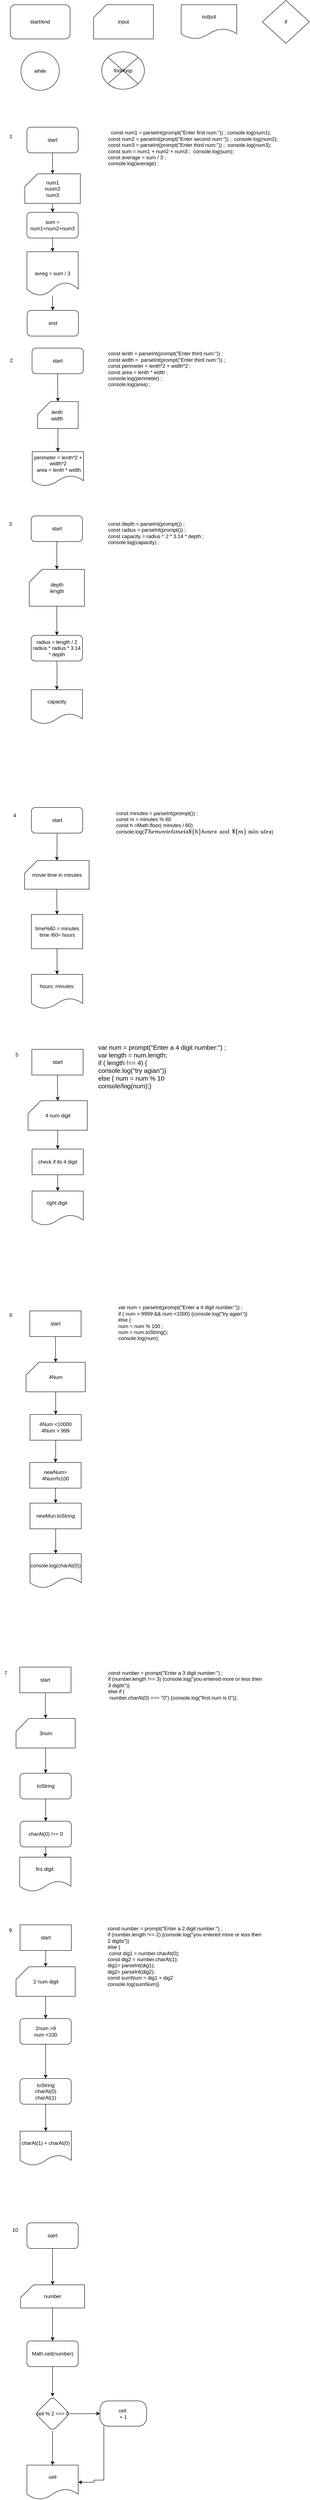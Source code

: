 <mxfile version="22.1.4" type="github">
  <diagram name="‫עמוד-1‬" id="b3e_gvgMo6vx1o-5YISL">
    <mxGraphModel dx="1674" dy="746" grid="0" gridSize="10" guides="1" tooltips="1" connect="1" arrows="1" fold="1" page="1" pageScale="1" pageWidth="827" pageHeight="1169" math="0" shadow="0">
      <root>
        <mxCell id="0" />
        <mxCell id="1" parent="0" />
        <mxCell id="d4xMJePIRtDY04kefQE2-1" value="start/end" style="rounded=1;whiteSpace=wrap;html=1;" parent="1" vertex="1">
          <mxGeometry x="40" y="40" width="140" height="80" as="geometry" />
        </mxCell>
        <mxCell id="d4xMJePIRtDY04kefQE2-2" value="input" style="shape=card;whiteSpace=wrap;html=1;" parent="1" vertex="1">
          <mxGeometry x="235" y="40" width="140" height="80" as="geometry" />
        </mxCell>
        <mxCell id="d4xMJePIRtDY04kefQE2-3" value="output" style="shape=document;whiteSpace=wrap;html=1;boundedLbl=1;" parent="1" vertex="1">
          <mxGeometry x="440" y="40" width="130" height="80" as="geometry" />
        </mxCell>
        <mxCell id="d4xMJePIRtDY04kefQE2-4" value="while" style="ellipse;whiteSpace=wrap;html=1;aspect=fixed;" parent="1" vertex="1">
          <mxGeometry x="65" y="150" width="90" height="90" as="geometry" />
        </mxCell>
        <mxCell id="d4xMJePIRtDY04kefQE2-5" value="foorloop&lt;br&gt;" style="shape=sumEllipse;perimeter=ellipsePerimeter;whiteSpace=wrap;html=1;backgroundOutline=1;" parent="1" vertex="1">
          <mxGeometry x="254" y="150" width="100" height="87.5" as="geometry" />
        </mxCell>
        <mxCell id="d4xMJePIRtDY04kefQE2-6" value="if" style="rhombus;whiteSpace=wrap;html=1;" parent="1" vertex="1">
          <mxGeometry x="630" y="30" width="110" height="100" as="geometry" />
        </mxCell>
        <mxCell id="d4xMJePIRtDY04kefQE2-9" value="" style="edgeStyle=orthogonalEdgeStyle;rounded=0;orthogonalLoop=1;jettySize=auto;html=1;" parent="1" source="d4xMJePIRtDY04kefQE2-7" target="d4xMJePIRtDY04kefQE2-8" edge="1">
          <mxGeometry relative="1" as="geometry" />
        </mxCell>
        <mxCell id="d4xMJePIRtDY04kefQE2-7" value="start" style="rounded=1;whiteSpace=wrap;html=1;" parent="1" vertex="1">
          <mxGeometry x="79" y="326" width="120" height="60" as="geometry" />
        </mxCell>
        <mxCell id="mhvfHkFhBf9Eb5KzKbxa-2" value="" style="edgeStyle=orthogonalEdgeStyle;rounded=0;orthogonalLoop=1;jettySize=auto;html=1;" parent="1" source="d4xMJePIRtDY04kefQE2-8" target="mhvfHkFhBf9Eb5KzKbxa-1" edge="1">
          <mxGeometry relative="1" as="geometry" />
        </mxCell>
        <mxCell id="d4xMJePIRtDY04kefQE2-8" value="num1&lt;br&gt;nuum2&lt;br&gt;num3" style="shape=card;whiteSpace=wrap;html=1;" parent="1" vertex="1">
          <mxGeometry x="74" y="435" width="130" height="69" as="geometry" />
        </mxCell>
        <mxCell id="d4xMJePIRtDY04kefQE2-13" value="" style="edgeStyle=orthogonalEdgeStyle;rounded=0;orthogonalLoop=1;jettySize=auto;html=1;" parent="1" source="d4xMJePIRtDY04kefQE2-10" target="d4xMJePIRtDY04kefQE2-12" edge="1">
          <mxGeometry relative="1" as="geometry" />
        </mxCell>
        <mxCell id="d4xMJePIRtDY04kefQE2-10" value="&lt;br&gt;&lt;br&gt;avreg = sum / 3" style="shape=document;whiteSpace=wrap;html=1;boundedLbl=1;" parent="1" vertex="1">
          <mxGeometry x="79" y="617" width="120" height="102.5" as="geometry" />
        </mxCell>
        <mxCell id="d4xMJePIRtDY04kefQE2-12" value="end" style="rounded=1;whiteSpace=wrap;html=1;" parent="1" vertex="1">
          <mxGeometry x="79.5" y="754" width="120" height="60" as="geometry" />
        </mxCell>
        <mxCell id="d4xMJePIRtDY04kefQE2-15" value="&lt;div&gt;&amp;nbsp; const num1 = parseInt(prompt(&quot;Enter first num:&quot;)) ; console.log(num1);&lt;/div&gt;&lt;div&gt;const num2 = parseInt(prompt(&quot;Enter second num:&quot;)) ;&amp;nbsp; console.log(num2);&lt;/div&gt;&lt;div&gt;const num3 = parseInt(prompt(&quot;Enter third num:&quot;)) ;&amp;nbsp; console.log(num3);&lt;/div&gt;&lt;div style=&quot;&quot;&gt;const sum = num1 + num2 + num3 ;&amp;nbsp; console.log(sum);&lt;/div&gt;&lt;div&gt;const average = sum / 3 ;&amp;nbsp;&lt;/div&gt;&lt;div&gt;console.log(average) ;&lt;/div&gt;" style="text;html=1;align=left;verticalAlign=middle;resizable=0;points=[];autosize=1;strokeColor=none;fillColor=none;" parent="1" vertex="1">
          <mxGeometry x="267" y="326" width="415" height="98" as="geometry" />
        </mxCell>
        <mxCell id="d4xMJePIRtDY04kefQE2-20" value="" style="edgeStyle=orthogonalEdgeStyle;rounded=0;orthogonalLoop=1;jettySize=auto;html=1;" parent="1" source="d4xMJePIRtDY04kefQE2-16" target="d4xMJePIRtDY04kefQE2-19" edge="1">
          <mxGeometry relative="1" as="geometry" />
        </mxCell>
        <mxCell id="d4xMJePIRtDY04kefQE2-16" value="start" style="rounded=1;whiteSpace=wrap;html=1;" parent="1" vertex="1">
          <mxGeometry x="91" y="842" width="120" height="60" as="geometry" />
        </mxCell>
        <mxCell id="d4xMJePIRtDY04kefQE2-22" value="" style="edgeStyle=orthogonalEdgeStyle;rounded=0;orthogonalLoop=1;jettySize=auto;html=1;" parent="1" source="d4xMJePIRtDY04kefQE2-19" target="d4xMJePIRtDY04kefQE2-21" edge="1">
          <mxGeometry relative="1" as="geometry" />
        </mxCell>
        <mxCell id="d4xMJePIRtDY04kefQE2-19" value="lenth&amp;nbsp;&lt;br&gt;width&amp;nbsp;&lt;br&gt;" style="shape=card;whiteSpace=wrap;html=1;" parent="1" vertex="1">
          <mxGeometry x="104" y="967" width="95" height="63" as="geometry" />
        </mxCell>
        <mxCell id="d4xMJePIRtDY04kefQE2-21" value="perimeter = lenth*2 + width*2&lt;br&gt;&amp;nbsp;area = lenth * width" style="shape=document;whiteSpace=wrap;html=1;boundedLbl=1;" parent="1" vertex="1">
          <mxGeometry x="91.5" y="1084" width="120" height="80" as="geometry" />
        </mxCell>
        <mxCell id="d4xMJePIRtDY04kefQE2-23" value="const lenth =&amp;nbsp;parseInt(prompt(&quot;Enter third num:&quot;)) ;&amp;nbsp;&lt;br&gt;const width =&amp;nbsp;&amp;nbsp;parseInt(prompt(&quot;Enter third num:&quot;)) ;&amp;nbsp;&lt;br&gt;const perimeter = lenth*2 + width*2 ;&lt;br&gt;const area = lenth * eidth ;&lt;br&gt;console.log(perimeter) ;&lt;br&gt;console.log(area) ;&amp;nbsp;" style="text;html=1;align=left;verticalAlign=middle;resizable=0;points=[];autosize=1;strokeColor=none;fillColor=none;" parent="1" vertex="1">
          <mxGeometry x="267" y="842" width="296" height="98" as="geometry" />
        </mxCell>
        <mxCell id="d4xMJePIRtDY04kefQE2-29" value="" style="edgeStyle=orthogonalEdgeStyle;rounded=0;orthogonalLoop=1;jettySize=auto;html=1;" parent="1" source="d4xMJePIRtDY04kefQE2-25" target="d4xMJePIRtDY04kefQE2-28" edge="1">
          <mxGeometry relative="1" as="geometry" />
        </mxCell>
        <mxCell id="d4xMJePIRtDY04kefQE2-25" value="start" style="rounded=1;whiteSpace=wrap;html=1;" parent="1" vertex="1">
          <mxGeometry x="89" y="1234" width="120" height="60" as="geometry" />
        </mxCell>
        <mxCell id="d4xMJePIRtDY04kefQE2-31" value="" style="edgeStyle=orthogonalEdgeStyle;rounded=0;orthogonalLoop=1;jettySize=auto;html=1;" parent="1" target="d4xMJePIRtDY04kefQE2-30" edge="1">
          <mxGeometry relative="1" as="geometry">
            <mxPoint x="149" y="1555" as="sourcePoint" />
          </mxGeometry>
        </mxCell>
        <mxCell id="d4xMJePIRtDY04kefQE2-46" value="" style="edgeStyle=orthogonalEdgeStyle;rounded=0;orthogonalLoop=1;jettySize=auto;html=1;" parent="1" source="d4xMJePIRtDY04kefQE2-28" target="d4xMJePIRtDY04kefQE2-45" edge="1">
          <mxGeometry relative="1" as="geometry" />
        </mxCell>
        <mxCell id="d4xMJePIRtDY04kefQE2-28" value="depth&lt;br&gt;length" style="shape=card;whiteSpace=wrap;html=1;" parent="1" vertex="1">
          <mxGeometry x="84.5" y="1359" width="129" height="86" as="geometry" />
        </mxCell>
        <mxCell id="d4xMJePIRtDY04kefQE2-30" value="capacity" style="shape=document;whiteSpace=wrap;html=1;boundedLbl=1;" parent="1" vertex="1">
          <mxGeometry x="89" y="1640" width="120" height="80" as="geometry" />
        </mxCell>
        <mxCell id="d4xMJePIRtDY04kefQE2-35" value="const depth =&amp;nbsp;parseInt(prompt()) ;&lt;br&gt;const radius =&amp;nbsp;parseInt(prompt()) ;&lt;br&gt;const capacity = radius ^ 2 * 3.14 * depth ;&lt;br&gt;console.log(capacity) ;" style="text;html=1;align=left;verticalAlign=middle;resizable=0;points=[];autosize=1;strokeColor=none;fillColor=none;" parent="1" vertex="1">
          <mxGeometry x="267" y="1239" width="242" height="70" as="geometry" />
        </mxCell>
        <mxCell id="d4xMJePIRtDY04kefQE2-38" value="" style="edgeStyle=orthogonalEdgeStyle;rounded=0;orthogonalLoop=1;jettySize=auto;html=1;" parent="1" source="d4xMJePIRtDY04kefQE2-36" target="d4xMJePIRtDY04kefQE2-37" edge="1">
          <mxGeometry relative="1" as="geometry" />
        </mxCell>
        <mxCell id="d4xMJePIRtDY04kefQE2-36" value="start" style="rounded=1;whiteSpace=wrap;html=1;" parent="1" vertex="1">
          <mxGeometry x="89.5" y="1915" width="120" height="60" as="geometry" />
        </mxCell>
        <mxCell id="d4xMJePIRtDY04kefQE2-42" value="" style="edgeStyle=orthogonalEdgeStyle;rounded=0;orthogonalLoop=1;jettySize=auto;html=1;" parent="1" source="d4xMJePIRtDY04kefQE2-37" target="d4xMJePIRtDY04kefQE2-41" edge="1">
          <mxGeometry relative="1" as="geometry" />
        </mxCell>
        <mxCell id="d4xMJePIRtDY04kefQE2-37" value="movie time in minutes&lt;br&gt;" style="shape=card;whiteSpace=wrap;html=1;" parent="1" vertex="1">
          <mxGeometry x="73.5" y="2039" width="151" height="67" as="geometry" />
        </mxCell>
        <mxCell id="d4xMJePIRtDY04kefQE2-48" value="" style="edgeStyle=orthogonalEdgeStyle;rounded=0;orthogonalLoop=1;jettySize=auto;html=1;" parent="1" source="d4xMJePIRtDY04kefQE2-41" target="d4xMJePIRtDY04kefQE2-47" edge="1">
          <mxGeometry relative="1" as="geometry" />
        </mxCell>
        <mxCell id="d4xMJePIRtDY04kefQE2-41" value="time%60 = minutes&lt;br&gt;time /60= hours" style="shape=document;whiteSpace=wrap;html=1;boundedLbl=1;size=0;" parent="1" vertex="1">
          <mxGeometry x="89.5" y="2165" width="120" height="80" as="geometry" />
        </mxCell>
        <mxCell id="d4xMJePIRtDY04kefQE2-45" value="radius = length / 2&lt;br&gt;radius * radius * 3.14 * depth" style="rounded=1;whiteSpace=wrap;html=1;" parent="1" vertex="1">
          <mxGeometry x="89" y="1513" width="120" height="60" as="geometry" />
        </mxCell>
        <mxCell id="d4xMJePIRtDY04kefQE2-47" value="hours: minutes:" style="shape=document;whiteSpace=wrap;html=1;boundedLbl=1;" parent="1" vertex="1">
          <mxGeometry x="89.5" y="2305" width="120" height="80" as="geometry" />
        </mxCell>
        <mxCell id="d4xMJePIRtDY04kefQE2-51" value="" style="edgeStyle=orthogonalEdgeStyle;rounded=0;orthogonalLoop=1;jettySize=auto;html=1;" parent="1" source="d4xMJePIRtDY04kefQE2-49" target="d4xMJePIRtDY04kefQE2-50" edge="1">
          <mxGeometry relative="1" as="geometry" />
        </mxCell>
        <mxCell id="d4xMJePIRtDY04kefQE2-49" value="start" style="whiteSpace=wrap;html=1;" parent="1" vertex="1">
          <mxGeometry x="90.5" y="2480" width="120" height="60" as="geometry" />
        </mxCell>
        <mxCell id="mhvfHkFhBf9Eb5KzKbxa-8" value="" style="edgeStyle=orthogonalEdgeStyle;rounded=0;orthogonalLoop=1;jettySize=auto;html=1;" parent="1" source="d4xMJePIRtDY04kefQE2-50" target="mhvfHkFhBf9Eb5KzKbxa-7" edge="1">
          <mxGeometry relative="1" as="geometry" />
        </mxCell>
        <mxCell id="d4xMJePIRtDY04kefQE2-50" value="4 num digit" style="shape=card;whiteSpace=wrap;html=1;" parent="1" vertex="1">
          <mxGeometry x="81.75" y="2600" width="138.5" height="69" as="geometry" />
        </mxCell>
        <mxCell id="d4xMJePIRtDY04kefQE2-54" value="right digit&amp;nbsp;" style="shape=document;whiteSpace=wrap;html=1;boundedLbl=1;" parent="1" vertex="1">
          <mxGeometry x="91" y="2811" width="120" height="80" as="geometry" />
        </mxCell>
        <mxCell id="d4xMJePIRtDY04kefQE2-59" value="" style="edgeStyle=orthogonalEdgeStyle;rounded=0;orthogonalLoop=1;jettySize=auto;html=1;" parent="1" source="d4xMJePIRtDY04kefQE2-60" target="d4xMJePIRtDY04kefQE2-62" edge="1">
          <mxGeometry relative="1" as="geometry" />
        </mxCell>
        <mxCell id="d4xMJePIRtDY04kefQE2-60" value="start" style="whiteSpace=wrap;html=1;" parent="1" vertex="1">
          <mxGeometry x="85.75" y="3091" width="120" height="60" as="geometry" />
        </mxCell>
        <mxCell id="mhvfHkFhBf9Eb5KzKbxa-14" value="" style="edgeStyle=orthogonalEdgeStyle;rounded=0;orthogonalLoop=1;jettySize=auto;html=1;" parent="1" source="d4xMJePIRtDY04kefQE2-62" target="mhvfHkFhBf9Eb5KzKbxa-13" edge="1">
          <mxGeometry relative="1" as="geometry" />
        </mxCell>
        <mxCell id="d4xMJePIRtDY04kefQE2-62" value="4Num" style="shape=card;whiteSpace=wrap;html=1;" parent="1" vertex="1">
          <mxGeometry x="77" y="3211" width="138.5" height="69" as="geometry" />
        </mxCell>
        <mxCell id="d4xMJePIRtDY04kefQE2-63" value="console.log(charAt(0))" style="shape=document;whiteSpace=wrap;html=1;boundedLbl=1;" parent="1" vertex="1">
          <mxGeometry x="86.25" y="3658" width="120" height="80" as="geometry" />
        </mxCell>
        <mxCell id="d4xMJePIRtDY04kefQE2-64" value="" style="edgeStyle=orthogonalEdgeStyle;rounded=0;orthogonalLoop=1;jettySize=auto;html=1;" parent="1" source="d4xMJePIRtDY04kefQE2-65" target="d4xMJePIRtDY04kefQE2-67" edge="1">
          <mxGeometry relative="1" as="geometry" />
        </mxCell>
        <mxCell id="d4xMJePIRtDY04kefQE2-65" value="start" style="whiteSpace=wrap;html=1;" parent="1" vertex="1">
          <mxGeometry x="62.25" y="3923" width="120" height="60" as="geometry" />
        </mxCell>
        <mxCell id="d4xMJePIRtDY04kefQE2-70" value="" style="edgeStyle=orthogonalEdgeStyle;rounded=0;orthogonalLoop=1;jettySize=auto;html=1;" parent="1" source="d4xMJePIRtDY04kefQE2-67" target="d4xMJePIRtDY04kefQE2-69" edge="1">
          <mxGeometry relative="1" as="geometry" />
        </mxCell>
        <mxCell id="d4xMJePIRtDY04kefQE2-67" value="3num" style="shape=card;whiteSpace=wrap;html=1;" parent="1" vertex="1">
          <mxGeometry x="53.5" y="4043" width="138.5" height="69" as="geometry" />
        </mxCell>
        <mxCell id="d4xMJePIRtDY04kefQE2-68" value="firs digit&amp;nbsp;" style="shape=document;whiteSpace=wrap;html=1;boundedLbl=1;" parent="1" vertex="1">
          <mxGeometry x="62" y="4367" width="120" height="80" as="geometry" />
        </mxCell>
        <mxCell id="mhvfHkFhBf9Eb5KzKbxa-23" value="" style="edgeStyle=orthogonalEdgeStyle;rounded=0;orthogonalLoop=1;jettySize=auto;html=1;" parent="1" source="d4xMJePIRtDY04kefQE2-69" target="mhvfHkFhBf9Eb5KzKbxa-22" edge="1">
          <mxGeometry relative="1" as="geometry" />
        </mxCell>
        <mxCell id="d4xMJePIRtDY04kefQE2-69" value="toString" style="rounded=1;whiteSpace=wrap;html=1;" parent="1" vertex="1">
          <mxGeometry x="62.75" y="4171" width="120" height="60" as="geometry" />
        </mxCell>
        <mxCell id="d4xMJePIRtDY04kefQE2-72" value="" style="edgeStyle=orthogonalEdgeStyle;rounded=0;orthogonalLoop=1;jettySize=auto;html=1;" parent="1" source="d4xMJePIRtDY04kefQE2-73" target="d4xMJePIRtDY04kefQE2-75" edge="1">
          <mxGeometry relative="1" as="geometry" />
        </mxCell>
        <mxCell id="d4xMJePIRtDY04kefQE2-73" value="start" style="whiteSpace=wrap;html=1;" parent="1" vertex="1">
          <mxGeometry x="63" y="4525" width="120" height="60" as="geometry" />
        </mxCell>
        <mxCell id="mhvfHkFhBf9Eb5KzKbxa-28" value="" style="edgeStyle=orthogonalEdgeStyle;rounded=0;orthogonalLoop=1;jettySize=auto;html=1;" parent="1" source="d4xMJePIRtDY04kefQE2-75" target="mhvfHkFhBf9Eb5KzKbxa-27" edge="1">
          <mxGeometry relative="1" as="geometry" />
        </mxCell>
        <mxCell id="d4xMJePIRtDY04kefQE2-75" value="2 num digit" style="shape=card;whiteSpace=wrap;html=1;" parent="1" vertex="1">
          <mxGeometry x="53.5" y="4623" width="138.5" height="69" as="geometry" />
        </mxCell>
        <mxCell id="d4xMJePIRtDY04kefQE2-79" value="5&lt;br&gt;" style="text;html=1;align=center;verticalAlign=middle;resizable=0;points=[];autosize=1;strokeColor=none;fillColor=none;" parent="1" vertex="1">
          <mxGeometry x="42" y="2480" width="25" height="26" as="geometry" />
        </mxCell>
        <mxCell id="d4xMJePIRtDY04kefQE2-80" value="6" style="text;html=1;align=center;verticalAlign=middle;resizable=0;points=[];autosize=1;strokeColor=none;fillColor=none;" parent="1" vertex="1">
          <mxGeometry x="28" y="3088" width="25" height="26" as="geometry" />
        </mxCell>
        <mxCell id="d4xMJePIRtDY04kefQE2-81" value="7" style="text;html=1;align=center;verticalAlign=middle;resizable=0;points=[];autosize=1;strokeColor=none;fillColor=none;" parent="1" vertex="1">
          <mxGeometry x="16" y="3924" width="25" height="26" as="geometry" />
        </mxCell>
        <mxCell id="d4xMJePIRtDY04kefQE2-82" value="charAt(1) + charAt(0)" style="shape=document;whiteSpace=wrap;html=1;boundedLbl=1;" parent="1" vertex="1">
          <mxGeometry x="63" y="5007" width="120" height="80" as="geometry" />
        </mxCell>
        <mxCell id="d4xMJePIRtDY04kefQE2-97" value="1" style="text;html=1;align=center;verticalAlign=middle;resizable=0;points=[];autosize=1;strokeColor=none;fillColor=none;" parent="1" vertex="1">
          <mxGeometry x="28" y="335" width="25" height="26" as="geometry" />
        </mxCell>
        <mxCell id="d4xMJePIRtDY04kefQE2-98" value="2" style="text;html=1;align=center;verticalAlign=middle;resizable=0;points=[];autosize=1;strokeColor=none;fillColor=none;" parent="1" vertex="1">
          <mxGeometry x="29" y="858" width="25" height="26" as="geometry" />
        </mxCell>
        <mxCell id="d4xMJePIRtDY04kefQE2-99" value="3" style="text;html=1;align=center;verticalAlign=middle;resizable=0;points=[];autosize=1;strokeColor=none;fillColor=none;" parent="1" vertex="1">
          <mxGeometry x="27" y="1240" width="25" height="26" as="geometry" />
        </mxCell>
        <mxCell id="d4xMJePIRtDY04kefQE2-100" value="4" style="text;html=1;align=center;verticalAlign=middle;resizable=0;points=[];autosize=1;strokeColor=none;fillColor=none;" parent="1" vertex="1">
          <mxGeometry x="37" y="1921" width="25" height="26" as="geometry" />
        </mxCell>
        <mxCell id="d4xMJePIRtDY04kefQE2-101" value="const minutes =&amp;nbsp;parseInt(prompt()) ;&lt;br&gt;const m = minutes % 60&lt;br&gt;const h =Math.floor( minutes / 60)&lt;br&gt;console.log(`The movie time is ${h} hours and ${m} minutes`)&amp;nbsp;" style="text;html=1;align=left;verticalAlign=middle;resizable=0;points=[];autosize=1;strokeColor=none;fillColor=none;strokeWidth=3;" parent="1" vertex="1">
          <mxGeometry x="286" y="1915" width="347" height="70" as="geometry" />
        </mxCell>
        <mxCell id="d4xMJePIRtDY04kefQE2-102" value="&lt;font style=&quot;font-size: 15px;&quot;&gt;var num = prompt(&quot;Enter a 4 digit number:&quot;) ;&lt;br&gt;var length = num.length;&lt;br&gt;if ( length !== 4) {&lt;br&gt;console.log(&quot;try agian&quot;)}&lt;br&gt;else { num = num % 10&lt;br&gt;console/log(num);}&lt;br&gt;&lt;br&gt;&lt;/font&gt;" style="text;html=1;align=left;verticalAlign=middle;resizable=0;points=[];autosize=1;strokeColor=none;fillColor=none;" parent="1" vertex="1">
          <mxGeometry x="244" y="2460" width="317" height="138" as="geometry" />
        </mxCell>
        <mxCell id="d4xMJePIRtDY04kefQE2-105" value="const number = prompt(&quot;Enter a 3 digit number:&quot;) ;&#xa;if (number.length !== 3) {console.log(&quot;you entered more or less then 3 digits&quot;)}&#xa;else if (&#xa; number.charAt(0) === &quot;0&quot;) {console.log(&quot;first num is 0&quot;)};" style="text;whiteSpace=wrap;" parent="1" vertex="1">
          <mxGeometry x="267" y="3923" width="366" height="65" as="geometry" />
        </mxCell>
        <mxCell id="d4xMJePIRtDY04kefQE2-107" value="const number = prompt(&quot;Enter a 2 digit number:&quot;) ;&#xa;if (number.length !== 2) {console.log(&quot;you entered more or less then 2 digits&quot;)}&#xa;else {&#xa; const dig1 = number.charAt(0);&#xa;const dig2 = number.charAt(1);&#xa;dig1= parseInt(dig1);&#xa;dig2= parseInt(dig2);&#xa;const sumNum = dig1 + dig2&#xa;console.log(sumNum)}" style="text;whiteSpace=wrap;" parent="1" vertex="1">
          <mxGeometry x="265.5" y="4520" width="366" height="65" as="geometry" />
        </mxCell>
        <mxCell id="d4xMJePIRtDY04kefQE2-108" value="9" style="text;html=1;align=center;verticalAlign=middle;resizable=0;points=[];autosize=1;strokeColor=none;fillColor=none;" parent="1" vertex="1">
          <mxGeometry x="27" y="4525" width="25" height="26" as="geometry" />
        </mxCell>
        <mxCell id="4LEctCr9ZmfukyHOR9Jm-1" value="var num = parseInt(prompt(&quot;Enter a 4 digit number:&quot;)) ;&lt;br&gt;if ( num &amp;gt; 9999 &amp;amp;&amp;amp; num &amp;lt;1000) {console.log(&quot;try again&quot;)}&lt;br&gt;else {&lt;br&gt;num = num % 100 ;&lt;br&gt;num = num.toString();&lt;br&gt;console.log(num);" style="text;html=1;align=left;verticalAlign=middle;resizable=0;points=[];autosize=1;strokeColor=none;fillColor=none;" parent="1" vertex="1">
          <mxGeometry x="291" y="3070" width="320" height="98" as="geometry" />
        </mxCell>
        <mxCell id="mhvfHkFhBf9Eb5KzKbxa-3" value="" style="edgeStyle=orthogonalEdgeStyle;rounded=0;orthogonalLoop=1;jettySize=auto;html=1;" parent="1" source="mhvfHkFhBf9Eb5KzKbxa-1" target="d4xMJePIRtDY04kefQE2-10" edge="1">
          <mxGeometry relative="1" as="geometry" />
        </mxCell>
        <mxCell id="mhvfHkFhBf9Eb5KzKbxa-1" value="sum = num1+num2+num3" style="rounded=1;whiteSpace=wrap;html=1;" parent="1" vertex="1">
          <mxGeometry x="79" y="525" width="120" height="60" as="geometry" />
        </mxCell>
        <mxCell id="mhvfHkFhBf9Eb5KzKbxa-9" value="" style="edgeStyle=orthogonalEdgeStyle;rounded=0;orthogonalLoop=1;jettySize=auto;html=1;" parent="1" source="mhvfHkFhBf9Eb5KzKbxa-7" target="d4xMJePIRtDY04kefQE2-54" edge="1">
          <mxGeometry relative="1" as="geometry" />
        </mxCell>
        <mxCell id="mhvfHkFhBf9Eb5KzKbxa-7" value="check if its 4 digit" style="whiteSpace=wrap;html=1;" parent="1" vertex="1">
          <mxGeometry x="91" y="2713" width="120" height="60" as="geometry" />
        </mxCell>
        <mxCell id="mhvfHkFhBf9Eb5KzKbxa-16" value="" style="edgeStyle=orthogonalEdgeStyle;rounded=0;orthogonalLoop=1;jettySize=auto;html=1;" parent="1" source="mhvfHkFhBf9Eb5KzKbxa-13" target="mhvfHkFhBf9Eb5KzKbxa-15" edge="1">
          <mxGeometry relative="1" as="geometry" />
        </mxCell>
        <mxCell id="mhvfHkFhBf9Eb5KzKbxa-13" value="4Num &amp;lt;10000&lt;br&gt;4Num &amp;gt; 999" style="whiteSpace=wrap;html=1;" parent="1" vertex="1">
          <mxGeometry x="86.25" y="3333" width="120" height="60" as="geometry" />
        </mxCell>
        <mxCell id="mhvfHkFhBf9Eb5KzKbxa-18" value="" style="edgeStyle=orthogonalEdgeStyle;rounded=0;orthogonalLoop=1;jettySize=auto;html=1;" parent="1" source="mhvfHkFhBf9Eb5KzKbxa-15" target="mhvfHkFhBf9Eb5KzKbxa-17" edge="1">
          <mxGeometry relative="1" as="geometry" />
        </mxCell>
        <mxCell id="mhvfHkFhBf9Eb5KzKbxa-15" value="newNum= 4Num%100" style="whiteSpace=wrap;html=1;" parent="1" vertex="1">
          <mxGeometry x="85.75" y="3445" width="120" height="60" as="geometry" />
        </mxCell>
        <mxCell id="mhvfHkFhBf9Eb5KzKbxa-19" value="" style="edgeStyle=orthogonalEdgeStyle;rounded=0;orthogonalLoop=1;jettySize=auto;html=1;" parent="1" source="mhvfHkFhBf9Eb5KzKbxa-17" target="d4xMJePIRtDY04kefQE2-63" edge="1">
          <mxGeometry relative="1" as="geometry" />
        </mxCell>
        <mxCell id="mhvfHkFhBf9Eb5KzKbxa-17" value="newMun.toString" style="whiteSpace=wrap;html=1;" parent="1" vertex="1">
          <mxGeometry x="86.25" y="3540" width="120" height="60" as="geometry" />
        </mxCell>
        <mxCell id="mhvfHkFhBf9Eb5KzKbxa-24" value="" style="edgeStyle=orthogonalEdgeStyle;rounded=0;orthogonalLoop=1;jettySize=auto;html=1;" parent="1" source="mhvfHkFhBf9Eb5KzKbxa-22" target="d4xMJePIRtDY04kefQE2-68" edge="1">
          <mxGeometry relative="1" as="geometry" />
        </mxCell>
        <mxCell id="mhvfHkFhBf9Eb5KzKbxa-22" value="charAt(0) !== 0" style="whiteSpace=wrap;html=1;rounded=1;" parent="1" vertex="1">
          <mxGeometry x="63" y="4283" width="120" height="60" as="geometry" />
        </mxCell>
        <mxCell id="mhvfHkFhBf9Eb5KzKbxa-33" value="" style="edgeStyle=orthogonalEdgeStyle;rounded=0;orthogonalLoop=1;jettySize=auto;html=1;" parent="1" source="mhvfHkFhBf9Eb5KzKbxa-27" target="mhvfHkFhBf9Eb5KzKbxa-32" edge="1">
          <mxGeometry relative="1" as="geometry" />
        </mxCell>
        <mxCell id="mhvfHkFhBf9Eb5KzKbxa-27" value="2num &amp;gt;9&lt;br&gt;num &amp;lt;100" style="rounded=1;whiteSpace=wrap;html=1;" parent="1" vertex="1">
          <mxGeometry x="62.75" y="4744" width="120" height="60" as="geometry" />
        </mxCell>
        <mxCell id="mhvfHkFhBf9Eb5KzKbxa-34" value="" style="edgeStyle=orthogonalEdgeStyle;rounded=0;orthogonalLoop=1;jettySize=auto;html=1;" parent="1" source="mhvfHkFhBf9Eb5KzKbxa-32" target="d4xMJePIRtDY04kefQE2-82" edge="1">
          <mxGeometry relative="1" as="geometry" />
        </mxCell>
        <mxCell id="mhvfHkFhBf9Eb5KzKbxa-32" value="toString&lt;br&gt;charAt(0)&lt;br&gt;charAt(1)" style="whiteSpace=wrap;html=1;rounded=1;" parent="1" vertex="1">
          <mxGeometry x="62.75" y="4884" width="120" height="60" as="geometry" />
        </mxCell>
        <mxCell id="mhvfHkFhBf9Eb5KzKbxa-37" value="" style="edgeStyle=orthogonalEdgeStyle;rounded=0;orthogonalLoop=1;jettySize=auto;html=1;" parent="1" source="mhvfHkFhBf9Eb5KzKbxa-35" target="mhvfHkFhBf9Eb5KzKbxa-36" edge="1">
          <mxGeometry relative="1" as="geometry" />
        </mxCell>
        <mxCell id="mhvfHkFhBf9Eb5KzKbxa-35" value="satrt" style="rounded=1;whiteSpace=wrap;html=1;" parent="1" vertex="1">
          <mxGeometry x="79" y="5221" width="120" height="60" as="geometry" />
        </mxCell>
        <mxCell id="mhvfHkFhBf9Eb5KzKbxa-39" value="" style="edgeStyle=orthogonalEdgeStyle;rounded=0;orthogonalLoop=1;jettySize=auto;html=1;" parent="1" source="mhvfHkFhBf9Eb5KzKbxa-36" target="mhvfHkFhBf9Eb5KzKbxa-38" edge="1">
          <mxGeometry relative="1" as="geometry" />
        </mxCell>
        <mxCell id="mhvfHkFhBf9Eb5KzKbxa-36" value="number" style="shape=card;whiteSpace=wrap;html=1;" parent="1" vertex="1">
          <mxGeometry x="64" y="5366" width="150" height="54" as="geometry" />
        </mxCell>
        <mxCell id="mhvfHkFhBf9Eb5KzKbxa-41" value="" style="edgeStyle=orthogonalEdgeStyle;rounded=0;orthogonalLoop=1;jettySize=auto;html=1;" parent="1" source="mhvfHkFhBf9Eb5KzKbxa-38" target="mhvfHkFhBf9Eb5KzKbxa-40" edge="1">
          <mxGeometry relative="1" as="geometry" />
        </mxCell>
        <mxCell id="mhvfHkFhBf9Eb5KzKbxa-38" value="Math.ceil(number)" style="rounded=1;whiteSpace=wrap;html=1;" parent="1" vertex="1">
          <mxGeometry x="79" y="5497" width="120" height="60" as="geometry" />
        </mxCell>
        <mxCell id="mhvfHkFhBf9Eb5KzKbxa-43" value="" style="edgeStyle=orthogonalEdgeStyle;rounded=0;orthogonalLoop=1;jettySize=auto;html=1;" parent="1" source="mhvfHkFhBf9Eb5KzKbxa-40" target="mhvfHkFhBf9Eb5KzKbxa-42" edge="1">
          <mxGeometry relative="1" as="geometry" />
        </mxCell>
        <mxCell id="mhvfHkFhBf9Eb5KzKbxa-45" value="" style="edgeStyle=orthogonalEdgeStyle;rounded=0;orthogonalLoop=1;jettySize=auto;html=1;" parent="1" source="mhvfHkFhBf9Eb5KzKbxa-40" target="mhvfHkFhBf9Eb5KzKbxa-44" edge="1">
          <mxGeometry relative="1" as="geometry" />
        </mxCell>
        <mxCell id="mhvfHkFhBf9Eb5KzKbxa-40" value="ceil % 2 === 0" style="rhombus;whiteSpace=wrap;html=1;rounded=1;" parent="1" vertex="1">
          <mxGeometry x="99" y="5627" width="80" height="80" as="geometry" />
        </mxCell>
        <mxCell id="mhvfHkFhBf9Eb5KzKbxa-42" value="ceil" style="shape=document;whiteSpace=wrap;html=1;boundedLbl=1;rounded=1;" parent="1" vertex="1">
          <mxGeometry x="79" y="5787" width="120" height="80" as="geometry" />
        </mxCell>
        <mxCell id="mhvfHkFhBf9Eb5KzKbxa-47" value="" style="edgeStyle=orthogonalEdgeStyle;rounded=0;orthogonalLoop=1;jettySize=auto;html=1;" parent="1" source="mhvfHkFhBf9Eb5KzKbxa-44" target="mhvfHkFhBf9Eb5KzKbxa-42" edge="1">
          <mxGeometry relative="1" as="geometry">
            <mxPoint x="304.5" y="5776" as="targetPoint" />
            <Array as="points">
              <mxPoint x="259" y="5822" />
              <mxPoint x="236" y="5822" />
              <mxPoint x="236" y="5827" />
            </Array>
          </mxGeometry>
        </mxCell>
        <mxCell id="mhvfHkFhBf9Eb5KzKbxa-44" value="ceil&amp;nbsp;&lt;br&gt;+ 1" style="whiteSpace=wrap;html=1;rounded=1;arcSize=32;" parent="1" vertex="1">
          <mxGeometry x="250" y="5637" width="109" height="59" as="geometry" />
        </mxCell>
        <mxCell id="mhvfHkFhBf9Eb5KzKbxa-48" value="10" style="text;html=1;align=center;verticalAlign=middle;resizable=0;points=[];autosize=1;strokeColor=none;fillColor=none;" parent="1" vertex="1">
          <mxGeometry x="35" y="5225" width="31" height="26" as="geometry" />
        </mxCell>
      </root>
    </mxGraphModel>
  </diagram>
</mxfile>
